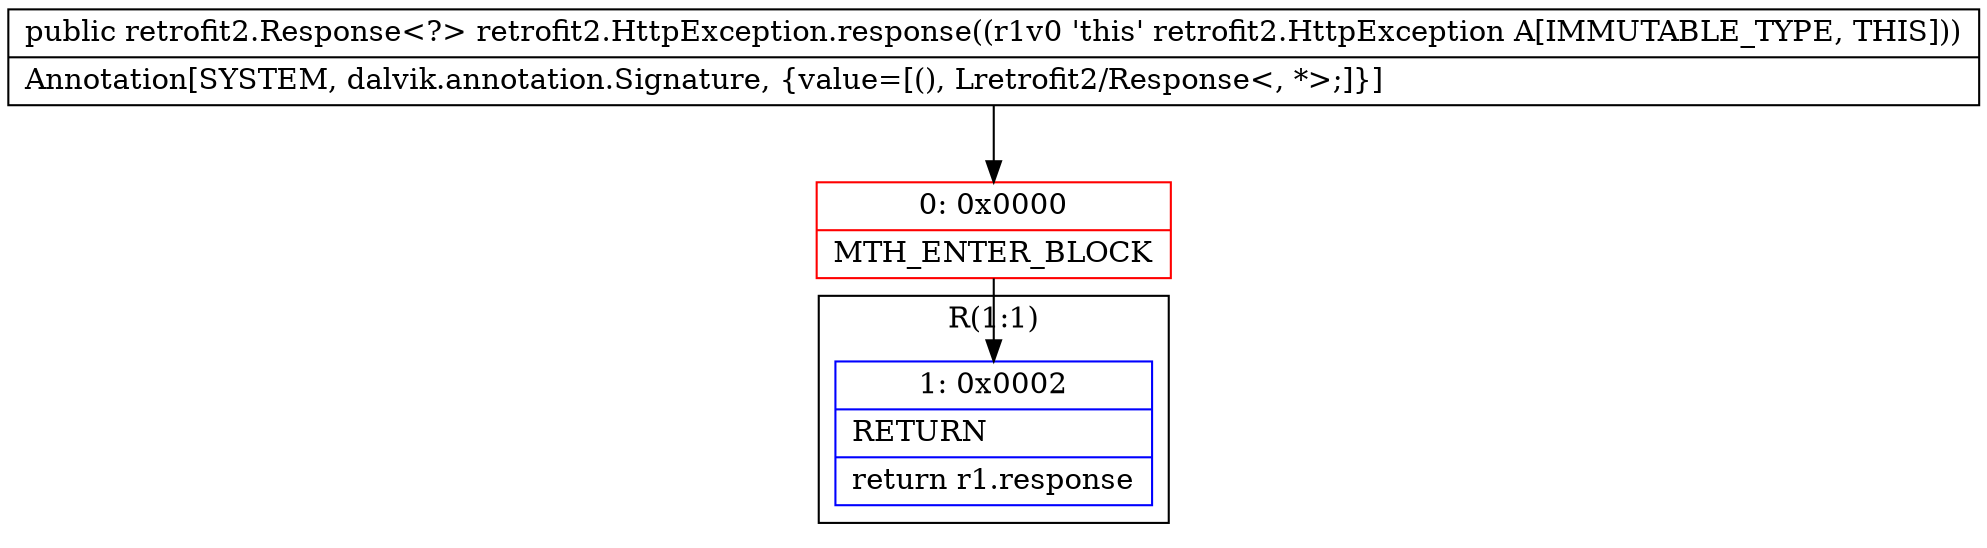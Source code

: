 digraph "CFG forretrofit2.HttpException.response()Lretrofit2\/Response;" {
subgraph cluster_Region_191446606 {
label = "R(1:1)";
node [shape=record,color=blue];
Node_1 [shape=record,label="{1\:\ 0x0002|RETURN\l|return r1.response\l}"];
}
Node_0 [shape=record,color=red,label="{0\:\ 0x0000|MTH_ENTER_BLOCK\l}"];
MethodNode[shape=record,label="{public retrofit2.Response\<?\> retrofit2.HttpException.response((r1v0 'this' retrofit2.HttpException A[IMMUTABLE_TYPE, THIS]))  | Annotation[SYSTEM, dalvik.annotation.Signature, \{value=[(), Lretrofit2\/Response\<, *\>;]\}]\l}"];
MethodNode -> Node_0;
Node_0 -> Node_1;
}

